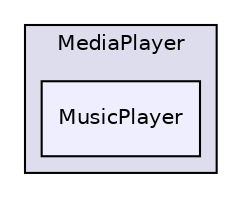 digraph "MediaMotion/Assets/Scripts/Modules/MediaPlayer/MusicPlayer" {
  compound=true
  node [ fontsize="10", fontname="Helvetica"];
  edge [ labelfontsize="10", labelfontname="Helvetica"];
  subgraph clusterdir_ad69302c103f15cc2347a0424a7d387d {
    graph [ bgcolor="#ddddee", pencolor="black", label="MediaPlayer" fontname="Helvetica", fontsize="10", URL="dir_ad69302c103f15cc2347a0424a7d387d.html"]
  dir_9364eaacff55a808750876a21e6e6a64 [shape=box, label="MusicPlayer", style="filled", fillcolor="#eeeeff", pencolor="black", URL="dir_9364eaacff55a808750876a21e6e6a64.html"];
  }
}
